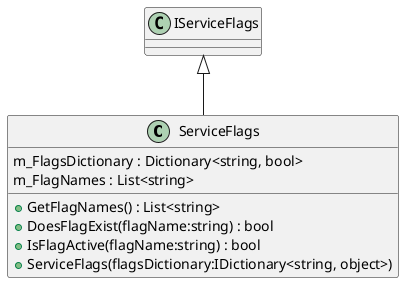 @startuml
class ServiceFlags {
    m_FlagsDictionary : Dictionary<string, bool>
    m_FlagNames : List<string>
    + GetFlagNames() : List<string>
    + DoesFlagExist(flagName:string) : bool
    + IsFlagActive(flagName:string) : bool
    + ServiceFlags(flagsDictionary:IDictionary<string, object>)
}
IServiceFlags <|-- ServiceFlags
@enduml
